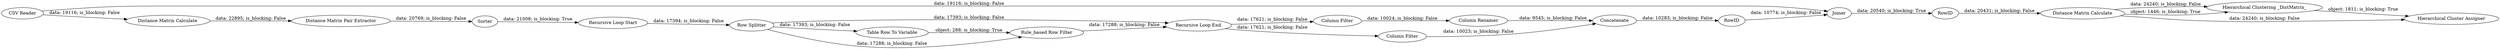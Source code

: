 digraph {
	"2319671825108990011_1" [label="CSV Reader"]
	"2319671825108990011_23" [label="Recursive Loop End"]
	"2319671825108990011_35" [label=Concatenate]
	"2319671825108990011_33" [label="Column Filter"]
	"2319671825108990011_43" [label=RowID]
	"2319671825108990011_37" [label="Hierarchical Clustering _DistMatrix_"]
	"2319671825108990011_30" [label="Table Row To Variable"]
	"2319671825108990011_38" [label="Distance Matrix Calculate"]
	"2319671825108990011_32" [label="Column Filter"]
	"2319671825108990011_5" [label="Distance Matrix Pair Extractor"]
	"2319671825108990011_40" [label=RowID]
	"2319671825108990011_25" [label="Row Splitter"]
	"2319671825108990011_26" [label=Sorter]
	"2319671825108990011_42" [label=Joiner]
	"2319671825108990011_24" [label="Recursive Loop Start"]
	"2319671825108990011_44" [label="Distance Matrix Calculate"]
	"2319671825108990011_31" [label="Rule_based Row Filter"]
	"2319671825108990011_36" [label="Hierarchical Cluster Assigner"]
	"2319671825108990011_34" [label="Column Renamer"]
	"2319671825108990011_25" -> "2319671825108990011_30" [label="data: 17393; is_blocking: False"]
	"2319671825108990011_34" -> "2319671825108990011_35" [label="data: 9545; is_blocking: False"]
	"2319671825108990011_38" -> "2319671825108990011_36" [label="data: 24240; is_blocking: False"]
	"2319671825108990011_42" -> "2319671825108990011_43" [label="data: 20540; is_blocking: True"]
	"2319671825108990011_25" -> "2319671825108990011_31" [label="data: 17288; is_blocking: False"]
	"2319671825108990011_23" -> "2319671825108990011_32" [label="data: 17621; is_blocking: False"]
	"2319671825108990011_24" -> "2319671825108990011_25" [label="data: 17394; is_blocking: False"]
	"2319671825108990011_31" -> "2319671825108990011_23" [label="data: 17288; is_blocking: False"]
	"2319671825108990011_43" -> "2319671825108990011_38" [label="data: 20431; is_blocking: False"]
	"2319671825108990011_25" -> "2319671825108990011_23" [label="data: 17393; is_blocking: False"]
	"2319671825108990011_33" -> "2319671825108990011_34" [label="data: 10024; is_blocking: False"]
	"2319671825108990011_1" -> "2319671825108990011_44" [label="data: 19116; is_blocking: False"]
	"2319671825108990011_37" -> "2319671825108990011_36" [label="object: 1811; is_blocking: True"]
	"2319671825108990011_23" -> "2319671825108990011_33" [label="data: 17621; is_blocking: False"]
	"2319671825108990011_5" -> "2319671825108990011_26" [label="data: 20769; is_blocking: False"]
	"2319671825108990011_40" -> "2319671825108990011_42" [label="data: 10774; is_blocking: False"]
	"2319671825108990011_1" -> "2319671825108990011_42" [label="data: 19116; is_blocking: False"]
	"2319671825108990011_26" -> "2319671825108990011_24" [label="data: 21008; is_blocking: True"]
	"2319671825108990011_35" -> "2319671825108990011_40" [label="data: 10283; is_blocking: False"]
	"2319671825108990011_38" -> "2319671825108990011_37" [label="data: 24240; is_blocking: False"]
	"2319671825108990011_32" -> "2319671825108990011_35" [label="data: 10023; is_blocking: False"]
	"2319671825108990011_44" -> "2319671825108990011_5" [label="data: 22895; is_blocking: False"]
	"2319671825108990011_38" -> "2319671825108990011_37" [label="object: 1446; is_blocking: True"]
	"2319671825108990011_30" -> "2319671825108990011_31" [label="object: 288; is_blocking: True"]
	rankdir=LR
}
